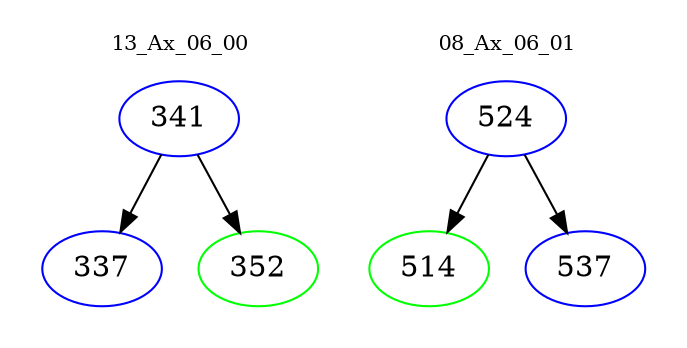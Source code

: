 digraph{
subgraph cluster_0 {
color = white
label = "13_Ax_06_00";
fontsize=10;
T0_341 [label="341", color="blue"]
T0_341 -> T0_337 [color="black"]
T0_337 [label="337", color="blue"]
T0_341 -> T0_352 [color="black"]
T0_352 [label="352", color="green"]
}
subgraph cluster_1 {
color = white
label = "08_Ax_06_01";
fontsize=10;
T1_524 [label="524", color="blue"]
T1_524 -> T1_514 [color="black"]
T1_514 [label="514", color="green"]
T1_524 -> T1_537 [color="black"]
T1_537 [label="537", color="blue"]
}
}
